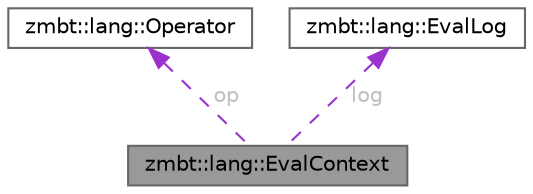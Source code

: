 digraph "zmbt::lang::EvalContext"
{
 // LATEX_PDF_SIZE
  bgcolor="transparent";
  edge [fontname=Helvetica,fontsize=10,labelfontname=Helvetica,labelfontsize=10];
  node [fontname=Helvetica,fontsize=10,shape=box,height=0.2,width=0.4];
  Node1 [id="Node000001",label="zmbt::lang::EvalContext",height=0.2,width=0.4,color="gray40", fillcolor="grey60", style="filled", fontcolor="black",tooltip="Expression evaluation context."];
  Node2 -> Node1 [id="edge1_Node000001_Node000002",dir="back",color="darkorchid3",style="dashed",tooltip=" ",label=" op",fontcolor="grey" ];
  Node2 [id="Node000002",label="zmbt::lang::Operator",height=0.2,width=0.4,color="gray40", fillcolor="white", style="filled",URL="$classzmbt_1_1lang_1_1Operator.html",tooltip="Signal transformation and comparison handler. Enables type erasure."];
  Node3 -> Node1 [id="edge2_Node000001_Node000003",dir="back",color="darkorchid3",style="dashed",tooltip=" ",label=" log",fontcolor="grey" ];
  Node3 [id="Node000003",label="zmbt::lang::EvalLog",height=0.2,width=0.4,color="gray40", fillcolor="white", style="filled",URL="$structzmbt_1_1lang_1_1EvalLog.html",tooltip="Expression evaluation log."];
}
